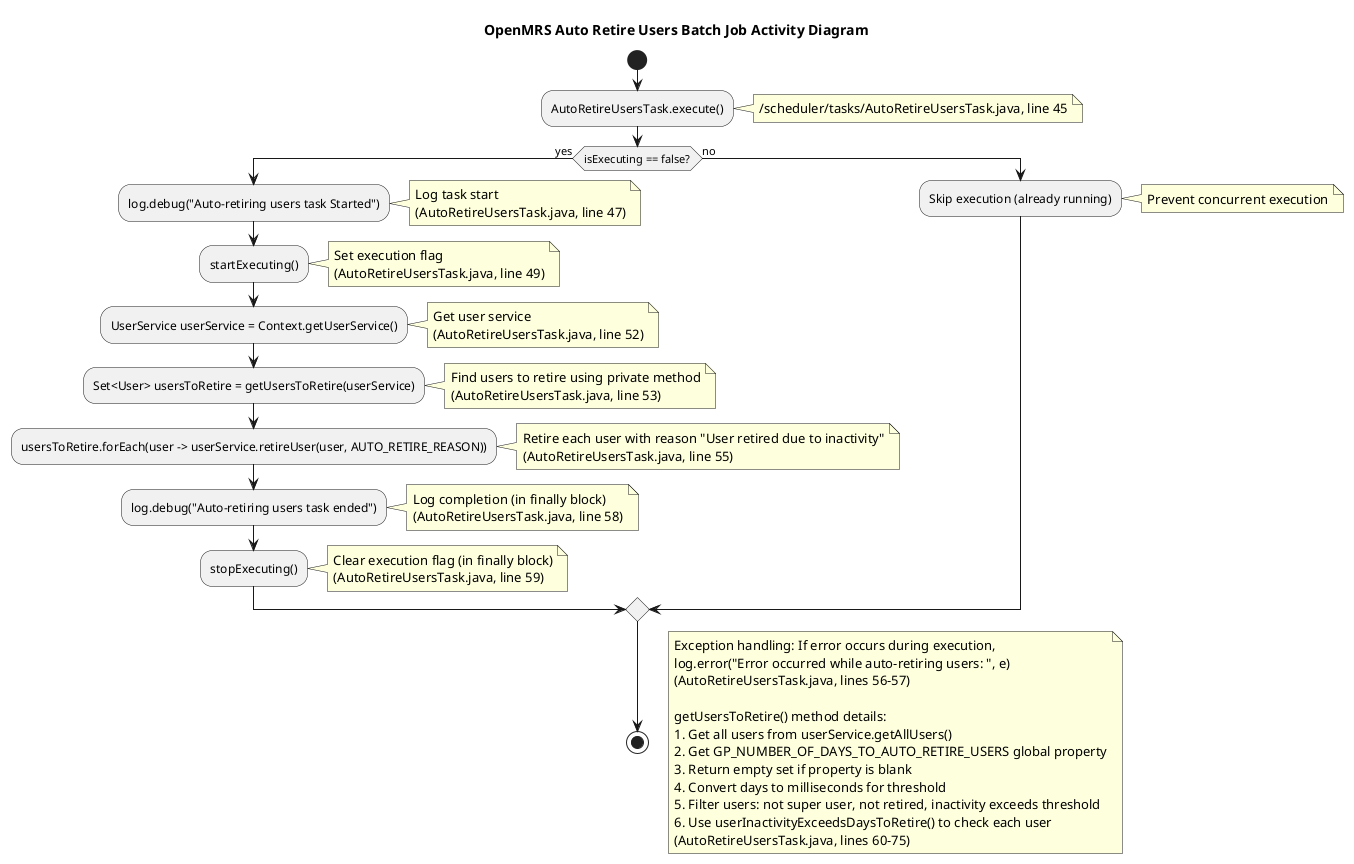 @startuml auto-retire-users-task
title OpenMRS Auto Retire Users Batch Job Activity Diagram

start

:AutoRetireUsersTask.execute();
note right: /scheduler/tasks/AutoRetireUsersTask.java, line 45

if (isExecuting == false?) then (yes)
  :log.debug("Auto-retiring users task Started");
  note right: Log task start\n(AutoRetireUsersTask.java, line 47)
  
  :startExecuting();
  note right: Set execution flag\n(AutoRetireUsersTask.java, line 49)
  
  :UserService userService = Context.getUserService();
  note right: Get user service\n(AutoRetireUsersTask.java, line 52)
  
  :Set<User> usersToRetire = getUsersToRetire(userService);
  note right: Find users to retire using private method\n(AutoRetireUsersTask.java, line 53)
  
  :usersToRetire.forEach(user -> userService.retireUser(user, AUTO_RETIRE_REASON));
  note right: Retire each user with reason "User retired due to inactivity"\n(AutoRetireUsersTask.java, line 55)
  
  :log.debug("Auto-retiring users task ended");
  note right: Log completion (in finally block)\n(AutoRetireUsersTask.java, line 58)
  
  :stopExecuting();
  note right: Clear execution flag (in finally block)\n(AutoRetireUsersTask.java, line 59)
else (no)
  :Skip execution (already running);
  note right: Prevent concurrent execution
endif

stop

floating note right
  Exception handling: If error occurs during execution,
  log.error("Error occurred while auto-retiring users: ", e)
  (AutoRetireUsersTask.java, lines 56-57)
  
  getUsersToRetire() method details:
  1. Get all users from userService.getAllUsers()
  2. Get GP_NUMBER_OF_DAYS_TO_AUTO_RETIRE_USERS global property
  3. Return empty set if property is blank
  4. Convert days to milliseconds for threshold
  5. Filter users: not super user, not retired, inactivity exceeds threshold
  6. Use userInactivityExceedsDaysToRetire() to check each user
  (AutoRetireUsersTask.java, lines 60-75)
end note
@enduml
